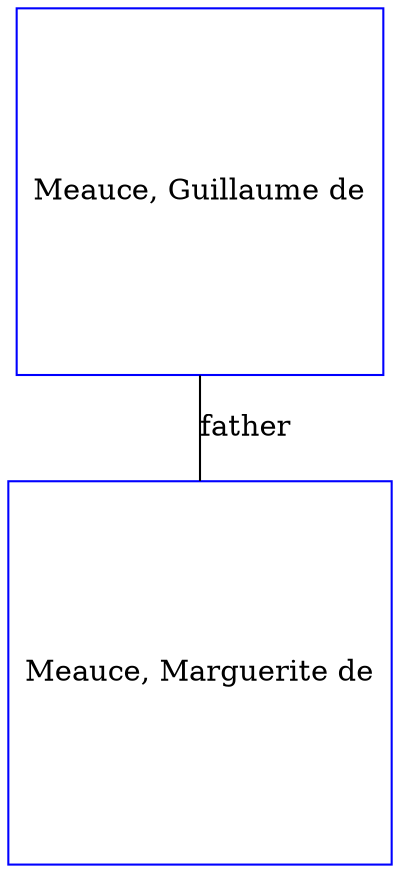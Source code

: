 digraph D {
    edge [dir=none];    node [shape=box];    "022227"   [label="Meauce, Guillaume de", shape=box, regular=1, color="blue"] ;
"022167"   [label="Meauce, Marguerite de", shape=box, regular=1, color="blue"] ;
022227->022167 [label="father",arrowsize=0.0]; 
}